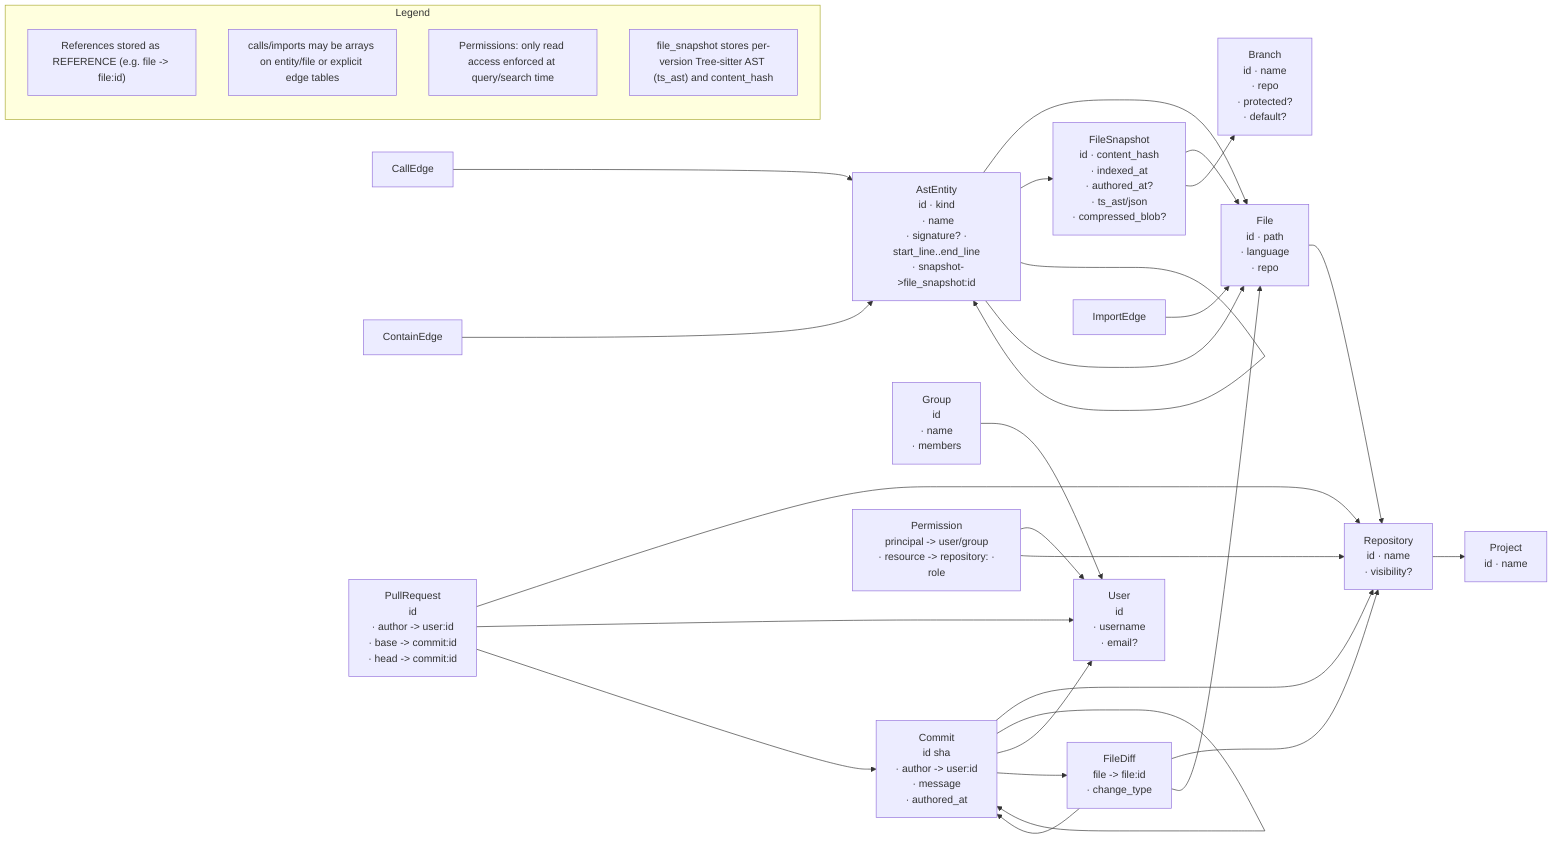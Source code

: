 graph LR
  File[File<br/>id · path<br/> · language<br/> · repo]
  AstEntity[AstEntity<br/>id · kind<br/> · name<br/> · signature? · start_line..end_line<br/> · snapshot->file_snapshot:id]
  FileSnapshot[FileSnapshot<br/>id · content_hash<br/> · indexed_at<br/> · authored_at?<br/> · ts_ast/json<br/> · compressed_blob?]
  Branch[Branch<br/>id · name<br/> · repo<br/> · protected?<br/> · default?]
  Repository[Repository<br/>id · name<br/> · visibility?]
  Project[Project<br/>id · name]
  User[User<br/>id<br/> · username<br/> · email?]
  Group[Group<br/>id<br/> · name<br/> · members]
  Commit[Commit<br/>id sha<br/> · author -> user:id<br/>· message<br/> · authored_at]
  PullRequest[PullRequest<br/> id<br/> · author -> user:id<br/> · base -> commit:id<br/> · head -> commit:id]
  FileDiff[FileDiff<br/>file -> file:id<br/> · change_type]
  Permission[Permission<br/>principal -> user/group<br/> · resource -> repository: · role ]

  CallEdge[CallEdge]
  ImportEdge[ImportEdge]
  ContainEdge[ContainEdge]

  AstEntity --> File
  AstEntity --> FileSnapshot
  AstEntity --> AstEntity
  AstEntity --> File

  File --> Repository
  Repository --> Project

  Commit --> Repository
  Commit --> Commit
  Commit --> User
  Commit --> FileDiff

  PullRequest --> Repository
  PullRequest --> User
  PullRequest --> Commit

  FileDiff --> Repository
  FileDiff --> Commit
  FileDiff --> File

  FileSnapshot --> File
  FileSnapshot --> Branch

  Group --> User

  Permission --> User
  Permission --> Repository

  CallEdge --> AstEntity
  ImportEdge --> File
  ContainEdge --> AstEntity

  subgraph Legend
    L1["References stored as REFERENCE (e.g. file -> file:id)"]
    L2["calls/imports may be arrays on entity/file or explicit edge tables"]
    L3["Permissions: only read access enforced at query/search time"]
    L4["file_snapshot stores per-version Tree-sitter AST (ts_ast) and content_hash"]
  end